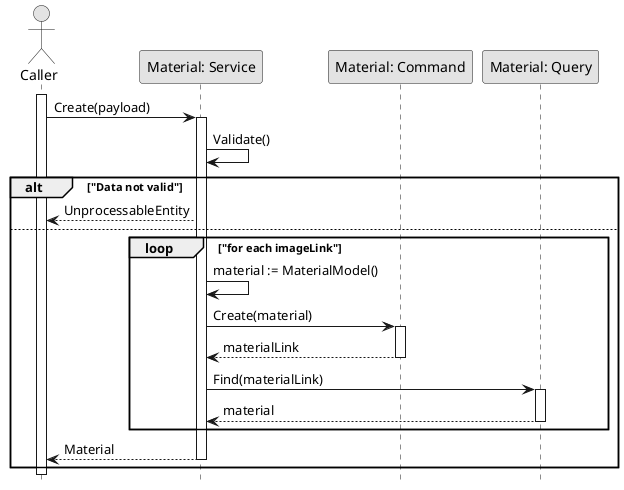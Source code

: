 @startuml CreateMaterial

skinparam Monochrome true
skinparam Shadowing false
hide footbox

actor Caller
participant "Material: Service" as MaterialService
participant "Material: Command" as MaterialCommand
participant "Material: Query" as MaterialQuery

activate Caller

Caller->MaterialService: Create(payload)
activate MaterialService
MaterialService->MaterialService: Validate()

alt "Data not valid"
    MaterialService-->Caller: UnprocessableEntity
else
    loop "for each imageLink"
        MaterialService->MaterialService: material := MaterialModel()
        MaterialService->MaterialCommand: Create(material)
        activate MaterialCommand
        MaterialCommand-->MaterialService: materialLink
        deactivate MaterialCommand

        MaterialService->MaterialQuery: Find(materialLink)
        activate MaterialQuery
        MaterialQuery-->MaterialService: material
        deactivate MaterialQuery
    end
    MaterialService-->Caller: Material
    deactivate MaterialService
end

deactivate Caller

@enduml